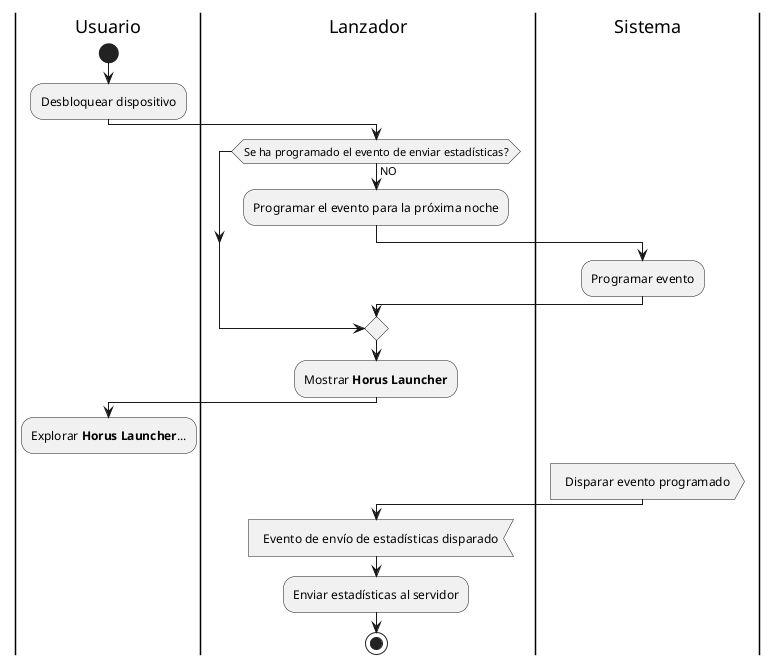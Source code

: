 
@startuml SPDP#176.activity.es

skinparam monochrome true
skinparam defaultTextAlignment center

|Usuario|
start
:Desbloquear dispositivo;

|Lanzador|
if (Se ha programado el evento de enviar estadísticas?) then (NO)
    :Programar el evento para la próxima noche;
    |Sistema|
    :Programar evento;
endif
|Lanzador|
:Mostrar **Horus Launcher**;

|Usuario|
:Explorar **Horus Launcher**...;
detach

|Sistema|
:Disparar evento programado>

|Lanzador|
:Evento de envío de estadísticas disparado<
:Enviar estadísticas al servidor;

stop

@enduml
